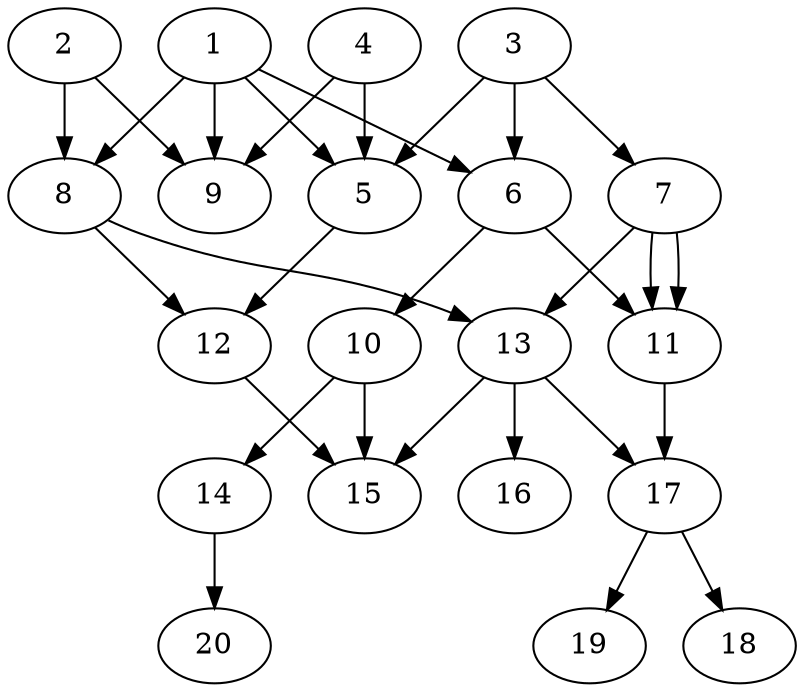 // DAG automatically generated by daggen at Tue Jul 23 14:27:02 2019
// ./daggen --dot -n 20 --ccr 0.3 --fat 0.5 --regular 0.5 --density 0.7 --mindata 5242880 --maxdata 52428800 
digraph G {
  1 [size="38017707", alpha="0.04", expect_size="11405312"] 
  1 -> 5 [size ="11405312"]
  1 -> 6 [size ="11405312"]
  1 -> 8 [size ="11405312"]
  1 -> 9 [size ="11405312"]
  2 [size="87756800", alpha="0.20", expect_size="26327040"] 
  2 -> 8 [size ="26327040"]
  2 -> 9 [size ="26327040"]
  3 [size="69519360", alpha="0.10", expect_size="20855808"] 
  3 -> 5 [size ="20855808"]
  3 -> 6 [size ="20855808"]
  3 -> 7 [size ="20855808"]
  4 [size="25282560", alpha="0.18", expect_size="7584768"] 
  4 -> 5 [size ="7584768"]
  4 -> 9 [size ="7584768"]
  5 [size="65675947", alpha="0.05", expect_size="19702784"] 
  5 -> 12 [size ="19702784"]
  6 [size="174151680", alpha="0.14", expect_size="52245504"] 
  6 -> 10 [size ="52245504"]
  6 -> 11 [size ="52245504"]
  7 [size="127597227", alpha="0.11", expect_size="38279168"] 
  7 -> 11 [size ="38279168"]
  7 -> 11 [size ="38279168"]
  7 -> 13 [size ="38279168"]
  8 [size="44055893", alpha="0.13", expect_size="13216768"] 
  8 -> 12 [size ="13216768"]
  8 -> 13 [size ="13216768"]
  9 [size="41482240", alpha="0.06", expect_size="12444672"] 
  10 [size="30225067", alpha="0.19", expect_size="9067520"] 
  10 -> 14 [size ="9067520"]
  10 -> 15 [size ="9067520"]
  11 [size="145455787", alpha="0.08", expect_size="43636736"] 
  11 -> 17 [size ="43636736"]
  12 [size="173230080", alpha="0.17", expect_size="51969024"] 
  12 -> 15 [size ="51969024"]
  13 [size="170816853", alpha="0.06", expect_size="51245056"] 
  13 -> 15 [size ="51245056"]
  13 -> 16 [size ="51245056"]
  13 -> 17 [size ="51245056"]
  14 [size="90606933", alpha="0.17", expect_size="27182080"] 
  14 -> 20 [size ="27182080"]
  15 [size="71325013", alpha="0.02", expect_size="21397504"] 
  16 [size="113169067", alpha="0.15", expect_size="33950720"] 
  17 [size="64119467", alpha="0.00", expect_size="19235840"] 
  17 -> 18 [size ="19235840"]
  17 -> 19 [size ="19235840"]
  18 [size="152401920", alpha="0.11", expect_size="45720576"] 
  19 [size="95877120", alpha="0.09", expect_size="28763136"] 
  20 [size="146329600", alpha="0.01", expect_size="43898880"] 
}
